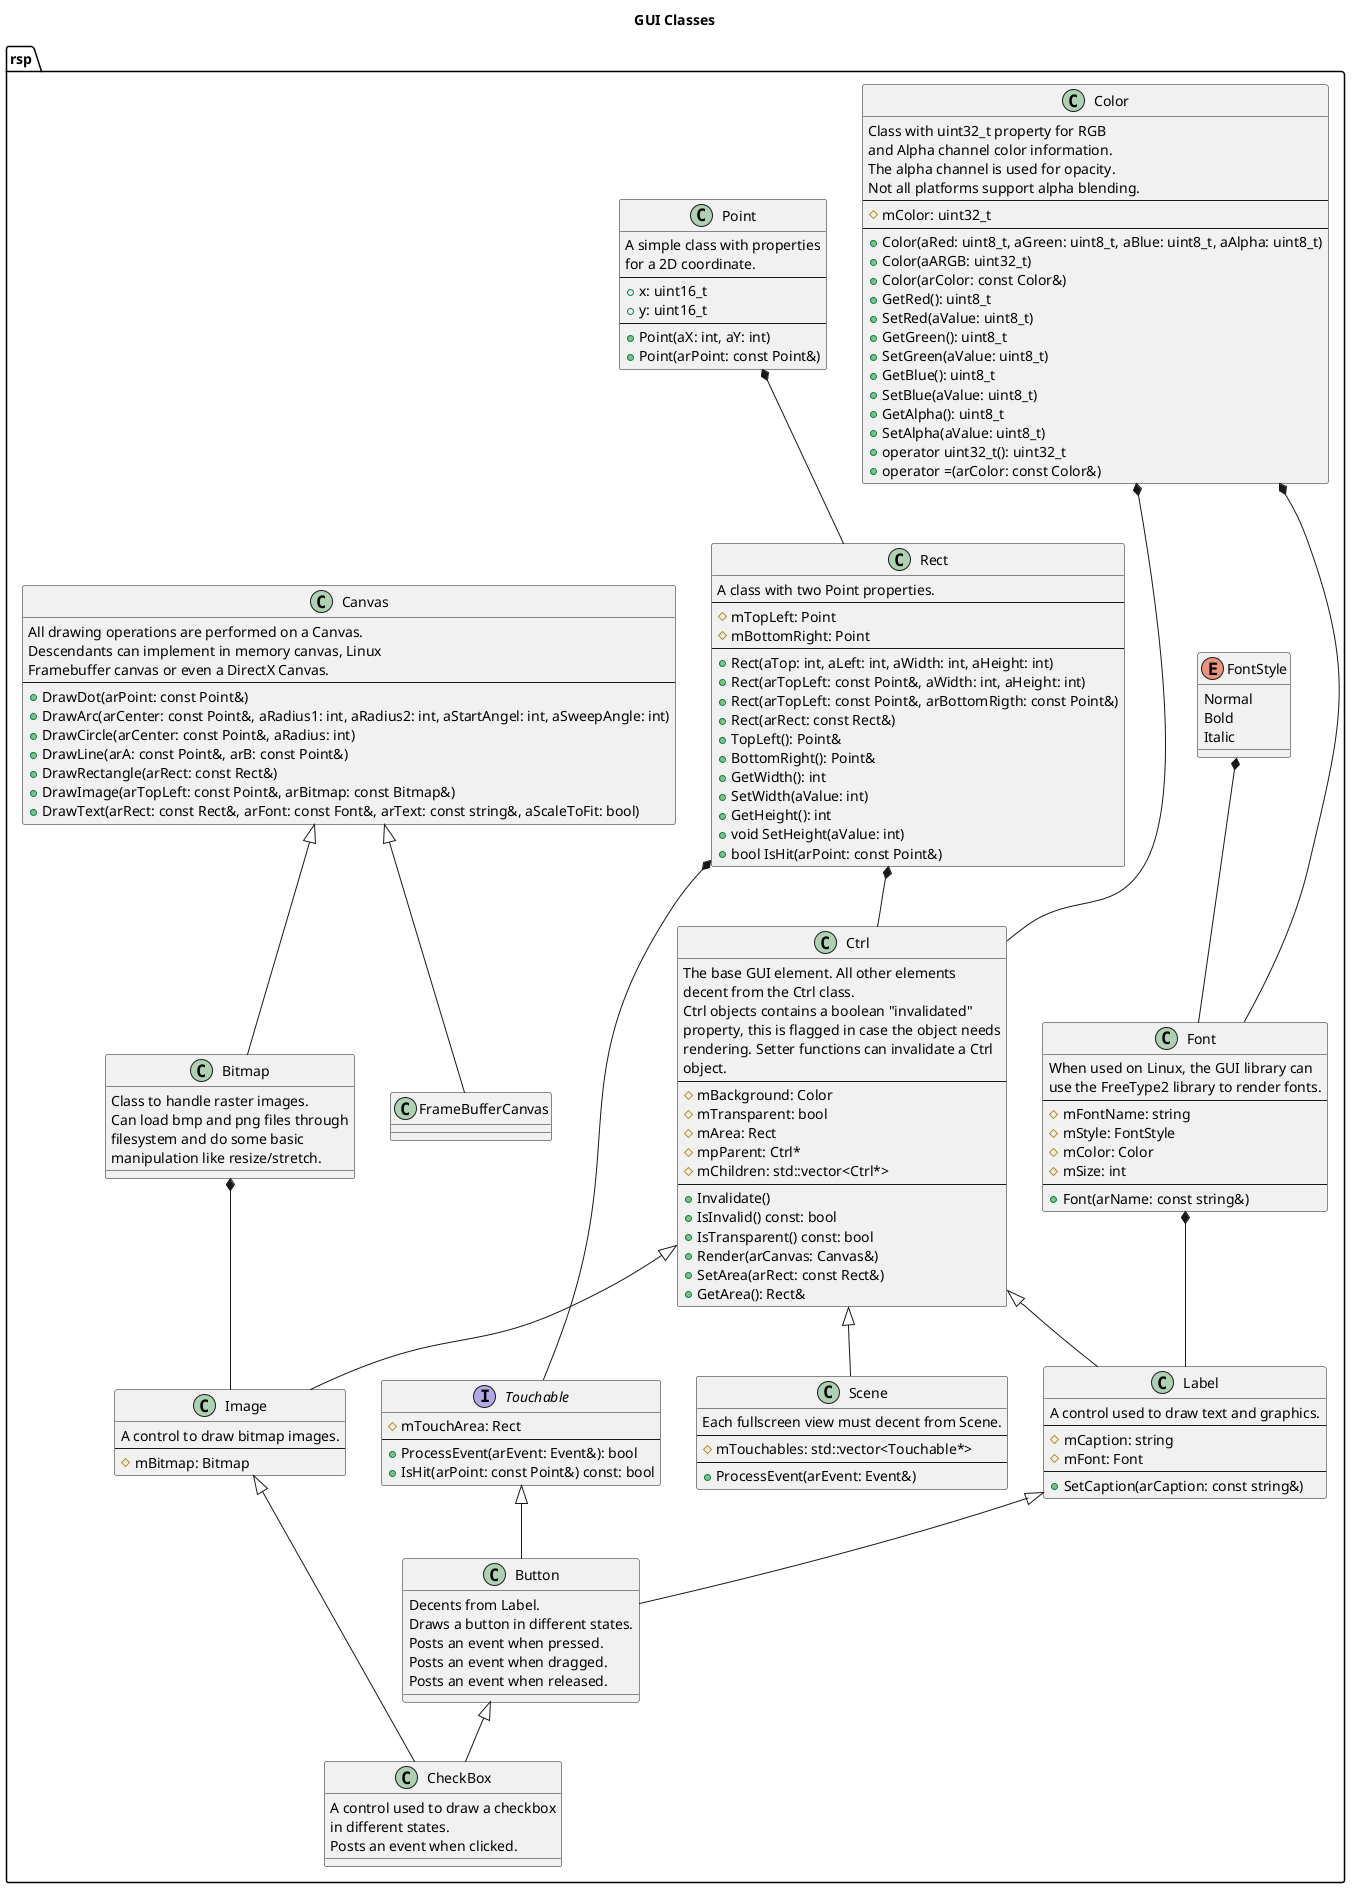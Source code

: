 @startuml

title GUI Classes

namespace rsp {

class Point {
    A simple class with properties\nfor a 2D coordinate.
--
    +x: uint16_t
    +y: uint16_t
--
    +Point(aX: int, aY: int)
    +Point(arPoint: const Point&)
}

class Rect {
    A class with two Point properties.
--
    #mTopLeft: Point
    #mBottomRight: Point
--
    +Rect(aTop: int, aLeft: int, aWidth: int, aHeight: int)
    +Rect(arTopLeft: const Point&, aWidth: int, aHeight: int)
    +Rect(arTopLeft: const Point&, arBottomRigth: const Point&)
    +Rect(arRect: const Rect&)
    +TopLeft(): Point&
    +BottomRight(): Point&
    +GetWidth(): int
    +SetWidth(aValue: int)
    +GetHeight(): int
    +void SetHeight(aValue: int)
    +bool IsHit(arPoint: const Point&)
}
Point *-- Rect

class Color {
    Class with uint32_t property for RGB
    and Alpha channel color information.
    The alpha channel is used for opacity.
    Not all platforms support alpha blending.
--
    #mColor: uint32_t
--
    +Color(aRed: uint8_t, aGreen: uint8_t, aBlue: uint8_t, aAlpha: uint8_t)
    +Color(aARGB: uint32_t)
    +Color(arColor: const Color&)
    +GetRed(): uint8_t
    +SetRed(aValue: uint8_t)
    +GetGreen(): uint8_t
    +SetGreen(aValue: uint8_t)
    +GetBlue(): uint8_t
    +SetBlue(aValue: uint8_t)
    +GetAlpha(): uint8_t
    +SetAlpha(aValue: uint8_t)
    +operator uint32_t(): uint32_t
    +operator =(arColor: const Color&)
}

enum FontStyle {
    Normal
    Bold
    Italic
}

class Font {
    When used on Linux, the GUI library can
    use the FreeType2 library to render fonts.
--
    #mFontName: string
    #mStyle: FontStyle
    #mColor: Color
    #mSize: int
--
    +Font(arName: const string&)
}
FontStyle *-- Font
Color *--- Font

class Bitmap {
    Class to handle raster images.
    Can load bmp and png files through
    filesystem and do some basic
    manipulation like resize/stretch.
}

class Canvas {
    All drawing operations are performed on a Canvas.
    Descendants can implement in memory canvas, Linux
    Framebuffer canvas or even a DirectX Canvas.
--
    +DrawDot(arPoint: const Point&)
    +DrawArc(arCenter: const Point&, aRadius1: int, aRadius2: int, aStartAngel: int, aSweepAngle: int)
    +DrawCircle(arCenter: const Point&, aRadius: int)
    +DrawLine(arA: const Point&, arB: const Point&)
    +DrawRectangle(arRect: const Rect&)
    +DrawImage(arTopLeft: const Point&, arBitmap: const Bitmap&)
    +DrawText(arRect: const Rect&, arFont: const Font&, arText: const string&, aScaleToFit: bool)
}
Canvas <|-- Bitmap

class FrameBufferCanvas {
}
Canvas <|-- FrameBufferCanvas

interface Touchable {
    #mTouchArea: Rect
--
    +ProcessEvent(arEvent: Event&): bool
    +IsHit(arPoint: const Point&) const: bool
}
Rect *-- Touchable

class Ctrl {
    The base GUI element. All other elements
    decent from the Ctrl class.
    Ctrl objects contains a boolean "invalidated"
    property, this is flagged in case the object needs
    rendering. Setter functions can invalidate a Ctrl
    object.
--
    #mBackground: Color
    #mTransparent: bool
    #mArea: Rect
    #mpParent: Ctrl*
    #mChildren: std::vector<Ctrl*>
--
    +Invalidate()
    +IsInvalid() const: bool
    +IsTransparent() const: bool
    +Render(arCanvas: Canvas&)
    +SetArea(arRect: const Rect&)
    +GetArea(): Rect&
}
Color *-- Ctrl
Rect *-- Ctrl

class Scene {
    Each fullscreen view must decent from Scene.
--
    #mTouchables: std::vector<Touchable*>
--
    +ProcessEvent(arEvent: Event&)
}
Ctrl <|-- Scene 

class Image {
    A control to draw bitmap images.
--
    #mBitmap: Bitmap
}
Ctrl <|-- Image
Bitmap *-- Image

class Label {
    A control used to draw text and graphics.
--
    #mCaption: string
    #mFont: Font
--
    +SetCaption(arCaption: const string&)
}
Ctrl <|-- Label
Font *-- Label

class Button {
    Decents from Label.
    Draws a button in different states.
    Posts an event when pressed.
    Posts an event when dragged.
    Posts an event when released.
}
Label <|-- Button
Touchable <|-- Button

class CheckBox {
    A control used to draw a checkbox
    in different states.
    Posts an event when clicked.
}
Button <|-- CheckBox
Image <|-- CheckBox

}

@enduml

